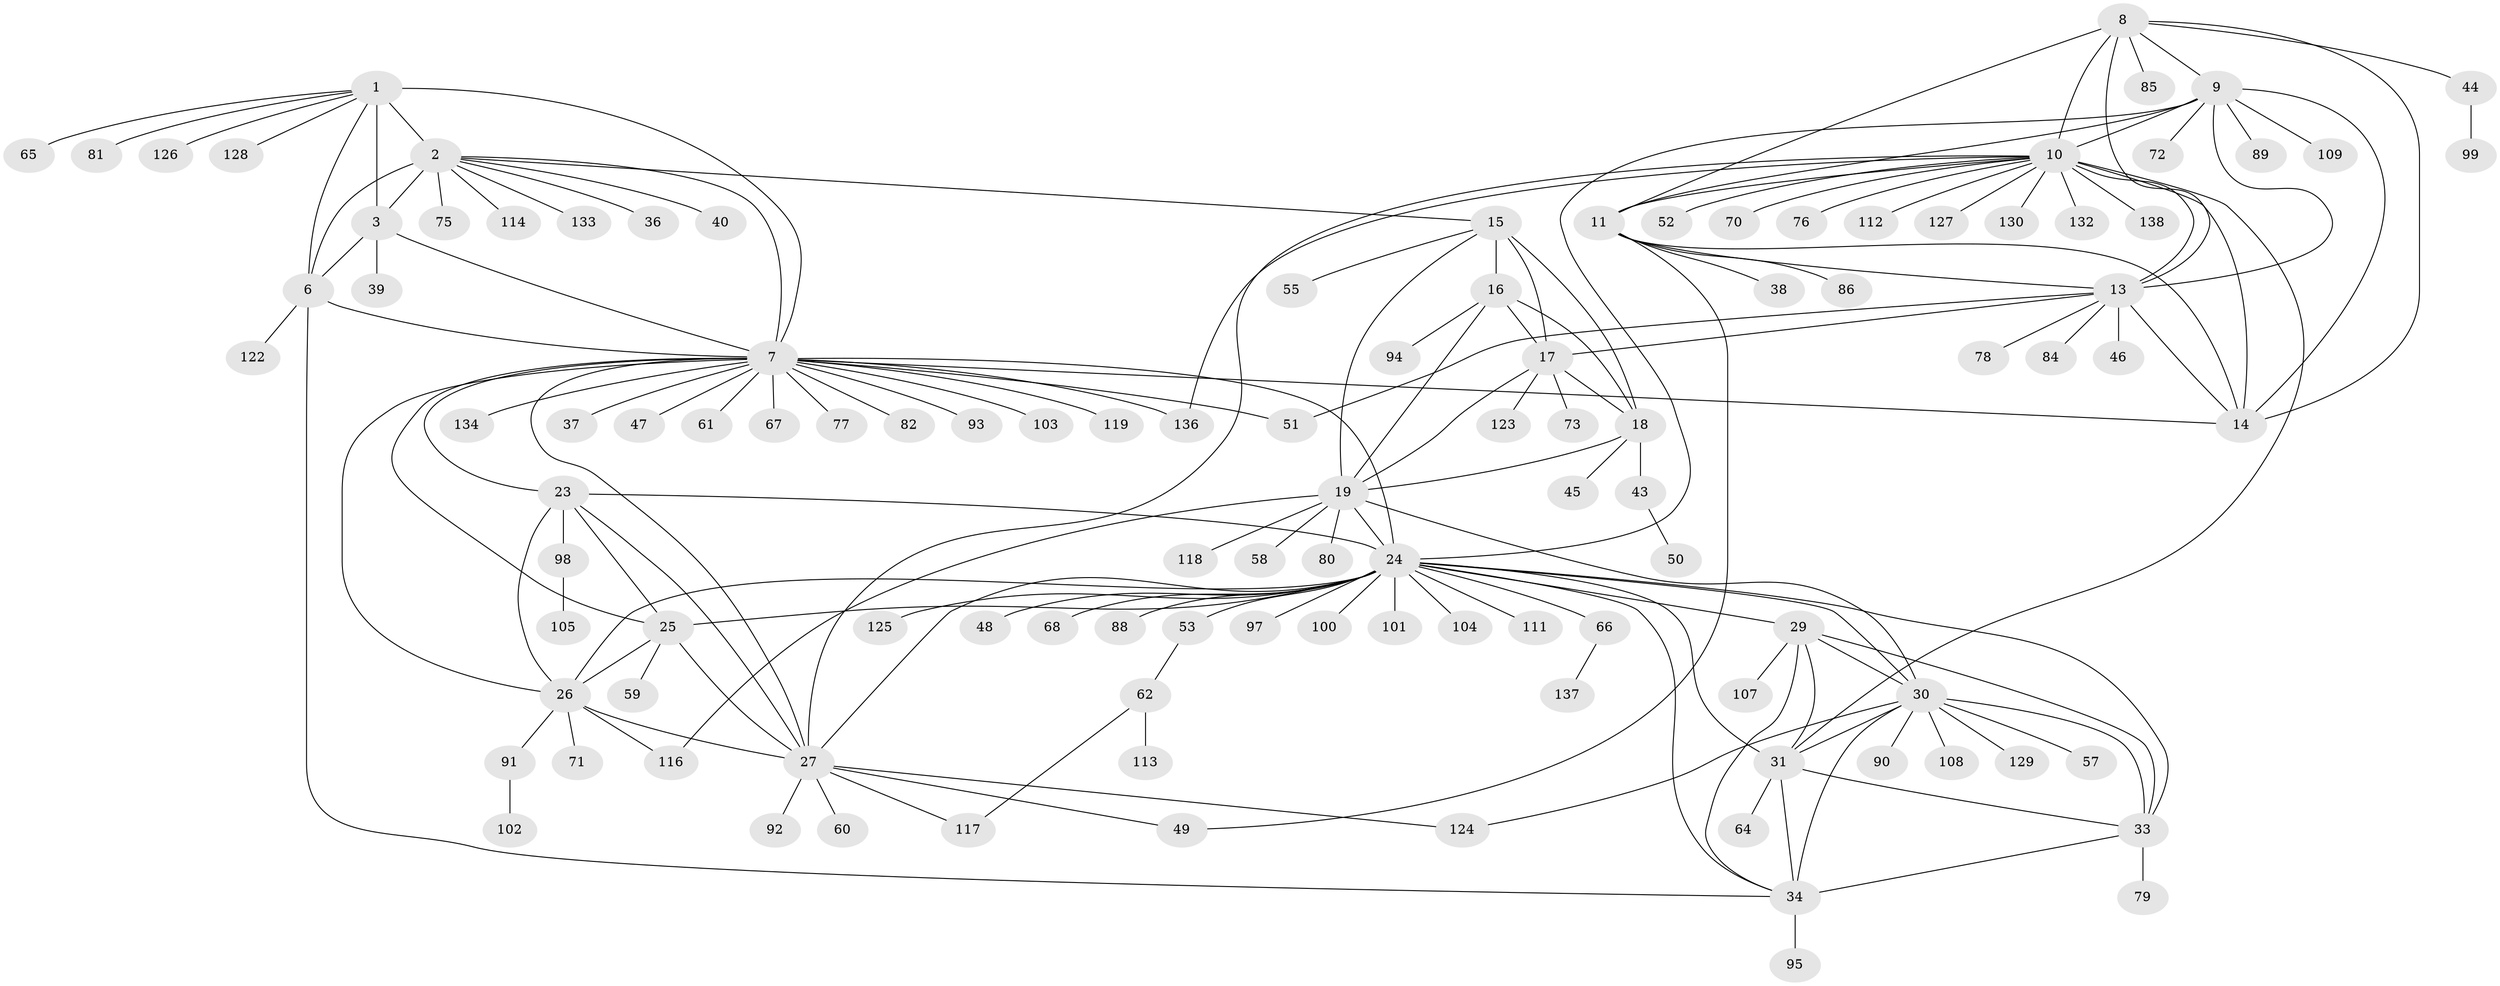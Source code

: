 // Generated by graph-tools (version 1.1) at 2025/52/02/27/25 19:52:18]
// undirected, 112 vertices, 166 edges
graph export_dot {
graph [start="1"]
  node [color=gray90,style=filled];
  1 [super="+4"];
  2 [super="+5"];
  3 [super="+96"];
  6;
  7 [super="+22"];
  8;
  9 [super="+42"];
  10 [super="+12"];
  11 [super="+74"];
  13;
  14 [super="+135"];
  15 [super="+20"];
  16 [super="+54"];
  17 [super="+87"];
  18 [super="+21"];
  19 [super="+121"];
  23 [super="+83"];
  24 [super="+35"];
  25 [super="+115"];
  26 [super="+28"];
  27 [super="+110"];
  29 [super="+63"];
  30 [super="+32"];
  31;
  33 [super="+69"];
  34 [super="+120"];
  36;
  37 [super="+41"];
  38;
  39;
  40;
  43;
  44;
  45;
  46;
  47;
  48;
  49;
  50 [super="+56"];
  51;
  52;
  53;
  55;
  57 [super="+106"];
  58;
  59;
  60;
  61;
  62;
  64;
  65;
  66;
  67;
  68;
  70;
  71;
  72;
  73;
  75;
  76;
  77;
  78;
  79;
  80;
  81;
  82;
  84;
  85;
  86 [super="+131"];
  88;
  89;
  90;
  91;
  92;
  93;
  94 [super="+140"];
  95;
  97;
  98;
  99;
  100;
  101;
  102;
  103;
  104;
  105;
  107;
  108;
  109;
  111;
  112;
  113;
  114;
  116;
  117;
  118 [super="+139"];
  119;
  122;
  123;
  124;
  125;
  126;
  127;
  128;
  129;
  130;
  132;
  133;
  134;
  136;
  137;
  138;
  1 -- 2 [weight=4];
  1 -- 3 [weight=2];
  1 -- 6 [weight=2];
  1 -- 7 [weight=2];
  1 -- 65;
  1 -- 81;
  1 -- 128;
  1 -- 126;
  2 -- 3 [weight=2];
  2 -- 6 [weight=2];
  2 -- 7 [weight=2];
  2 -- 36;
  2 -- 40;
  2 -- 133;
  2 -- 75;
  2 -- 114;
  2 -- 15;
  3 -- 6;
  3 -- 7;
  3 -- 39;
  6 -- 7;
  6 -- 34;
  6 -- 122;
  7 -- 14;
  7 -- 37;
  7 -- 77;
  7 -- 93;
  7 -- 103;
  7 -- 67;
  7 -- 134;
  7 -- 136;
  7 -- 47;
  7 -- 82;
  7 -- 51;
  7 -- 23;
  7 -- 119;
  7 -- 24;
  7 -- 25;
  7 -- 26 [weight=2];
  7 -- 27;
  7 -- 61;
  8 -- 9;
  8 -- 10 [weight=2];
  8 -- 11;
  8 -- 13;
  8 -- 14;
  8 -- 44;
  8 -- 85;
  9 -- 10 [weight=2];
  9 -- 11;
  9 -- 13;
  9 -- 14;
  9 -- 72;
  9 -- 89;
  9 -- 109;
  9 -- 24;
  10 -- 11 [weight=2];
  10 -- 13 [weight=2];
  10 -- 14 [weight=2];
  10 -- 27;
  10 -- 31;
  10 -- 52;
  10 -- 130;
  10 -- 132;
  10 -- 70;
  10 -- 136;
  10 -- 138;
  10 -- 76;
  10 -- 112;
  10 -- 127;
  11 -- 13;
  11 -- 14;
  11 -- 38;
  11 -- 49;
  11 -- 86;
  13 -- 14;
  13 -- 17;
  13 -- 46;
  13 -- 51;
  13 -- 78;
  13 -- 84;
  15 -- 16 [weight=2];
  15 -- 17 [weight=2];
  15 -- 18 [weight=4];
  15 -- 19 [weight=2];
  15 -- 55;
  16 -- 17;
  16 -- 18 [weight=2];
  16 -- 19;
  16 -- 94;
  17 -- 18 [weight=2];
  17 -- 19;
  17 -- 73;
  17 -- 123;
  18 -- 19 [weight=2];
  18 -- 45;
  18 -- 43;
  19 -- 24;
  19 -- 30;
  19 -- 58;
  19 -- 80;
  19 -- 116;
  19 -- 118;
  23 -- 24;
  23 -- 25;
  23 -- 26 [weight=2];
  23 -- 27;
  23 -- 98;
  24 -- 25;
  24 -- 26 [weight=2];
  24 -- 27;
  24 -- 48;
  24 -- 68;
  24 -- 88;
  24 -- 97;
  24 -- 104;
  24 -- 125;
  24 -- 33;
  24 -- 34;
  24 -- 66;
  24 -- 100;
  24 -- 101;
  24 -- 111;
  24 -- 53;
  24 -- 29;
  24 -- 30 [weight=2];
  24 -- 31;
  25 -- 26 [weight=2];
  25 -- 27;
  25 -- 59;
  26 -- 27 [weight=2];
  26 -- 71;
  26 -- 91;
  26 -- 116;
  27 -- 49;
  27 -- 60;
  27 -- 92;
  27 -- 117;
  27 -- 124;
  29 -- 30 [weight=2];
  29 -- 31;
  29 -- 33;
  29 -- 34;
  29 -- 107;
  30 -- 31 [weight=2];
  30 -- 33 [weight=2];
  30 -- 34 [weight=2];
  30 -- 57;
  30 -- 124;
  30 -- 129;
  30 -- 108;
  30 -- 90;
  31 -- 33;
  31 -- 34;
  31 -- 64;
  33 -- 34;
  33 -- 79;
  34 -- 95;
  43 -- 50;
  44 -- 99;
  53 -- 62;
  62 -- 113;
  62 -- 117;
  66 -- 137;
  91 -- 102;
  98 -- 105;
}
